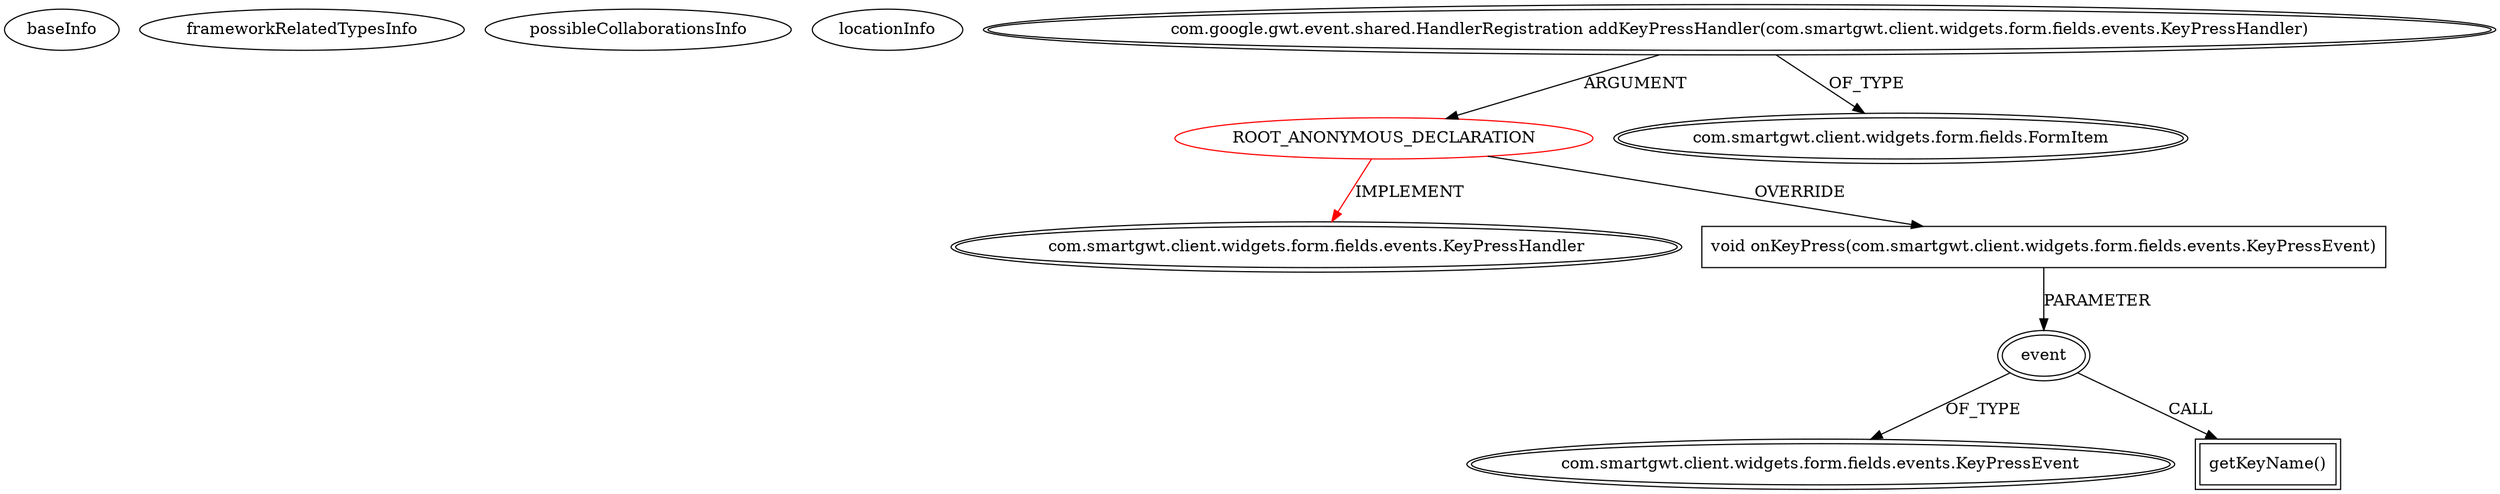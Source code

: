 digraph {
baseInfo[graphId=358,category="extension_graph",isAnonymous=true,possibleRelation=false]
frameworkRelatedTypesInfo[0="com.smartgwt.client.widgets.form.fields.events.KeyPressHandler"]
possibleCollaborationsInfo[]
locationInfo[projectName="Namrack-TeachToLearn",filePath="/Namrack-TeachToLearn/TeachToLearn-master/TeachToLearn/src/ttl/client/layout/widgets/LoginWidget.java",contextSignature="void LoginWidget()",graphId="358"]
0[label="ROOT_ANONYMOUS_DECLARATION",vertexType="ROOT_ANONYMOUS_DECLARATION",isFrameworkType=false,color=red]
1[label="com.smartgwt.client.widgets.form.fields.events.KeyPressHandler",vertexType="FRAMEWORK_INTERFACE_TYPE",isFrameworkType=true,peripheries=2]
2[label="com.google.gwt.event.shared.HandlerRegistration addKeyPressHandler(com.smartgwt.client.widgets.form.fields.events.KeyPressHandler)",vertexType="OUTSIDE_CALL",isFrameworkType=true,peripheries=2]
3[label="com.smartgwt.client.widgets.form.fields.FormItem",vertexType="FRAMEWORK_CLASS_TYPE",isFrameworkType=true,peripheries=2]
4[label="void onKeyPress(com.smartgwt.client.widgets.form.fields.events.KeyPressEvent)",vertexType="OVERRIDING_METHOD_DECLARATION",isFrameworkType=false,shape=box]
5[label="event",vertexType="PARAMETER_DECLARATION",isFrameworkType=true,peripheries=2]
6[label="com.smartgwt.client.widgets.form.fields.events.KeyPressEvent",vertexType="FRAMEWORK_CLASS_TYPE",isFrameworkType=true,peripheries=2]
8[label="getKeyName()",vertexType="INSIDE_CALL",isFrameworkType=true,peripheries=2,shape=box]
0->1[label="IMPLEMENT",color=red]
2->0[label="ARGUMENT"]
2->3[label="OF_TYPE"]
0->4[label="OVERRIDE"]
5->6[label="OF_TYPE"]
4->5[label="PARAMETER"]
5->8[label="CALL"]
}
